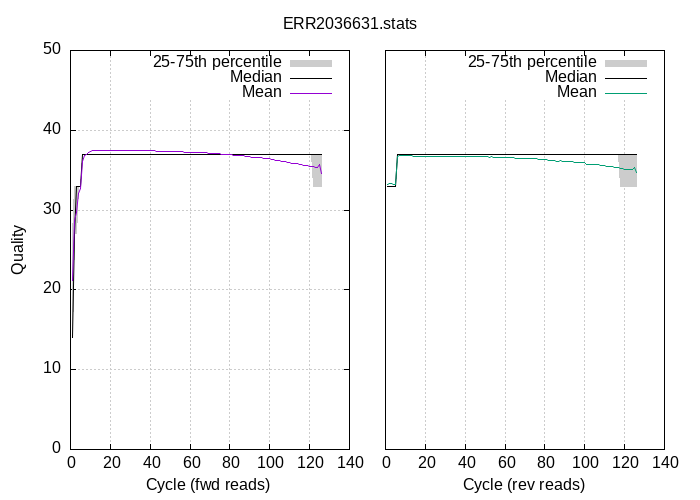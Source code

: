 
            set terminal png size 700,500 truecolor
            set output "ERR2036631-quals2.png"
            set grid xtics ytics y2tics back lc rgb "#cccccc"
            set multiplot
             set rmargin 0; set lmargin 0; set tmargin 0; set bmargin 0; set origin 0.1,0.1; set size 0.4,0.8
            set yrange [0:50]
            set ylabel "Quality"
            set xlabel "Cycle (fwd reads)"
            plot '-' using 1:2:3 with filledcurve lt 1 lc rgb "#cccccc" t '25-75th percentile' , '-' using 1:2 with lines lc rgb "#000000" t 'Median', '-' using 1:2 with lines lt 1 t 'Mean'
        1	14	27
2	27	33
3	27	33
4	33	33
5	33	33
6	37	37
7	37	37
8	37	37
9	37	37
10	37	37
11	37	37
12	37	37
13	37	37
14	37	37
15	37	37
16	37	37
17	37	37
18	37	37
19	37	37
20	37	37
21	37	37
22	37	37
23	37	37
24	37	37
25	37	37
26	37	37
27	37	37
28	37	37
29	37	37
30	37	37
31	37	37
32	37	37
33	37	37
34	37	37
35	37	37
36	37	37
37	37	37
38	37	37
39	37	37
40	37	37
41	37	37
42	37	37
43	37	37
44	37	37
45	37	37
46	37	37
47	37	37
48	37	37
49	37	37
50	37	37
51	37	37
52	37	37
53	37	37
54	37	37
55	37	37
56	37	37
57	37	37
58	37	37
59	37	37
60	37	37
61	37	37
62	37	37
63	37	37
64	37	37
65	37	37
66	37	37
67	37	37
68	37	37
69	37	37
70	37	37
71	37	37
72	37	37
73	37	37
74	37	37
75	37	37
76	37	37
77	37	37
78	37	37
79	37	37
80	37	37
81	37	37
82	37	37
83	37	37
84	37	37
85	37	37
86	37	37
87	37	37
88	37	37
89	37	37
90	37	37
91	37	37
92	37	37
93	37	37
94	37	37
95	37	37
96	37	37
97	37	37
98	37	37
99	37	37
100	37	37
101	37	37
102	37	37
103	37	37
104	37	37
105	37	37
106	37	37
107	37	37
108	37	37
109	37	37
110	37	37
111	37	37
112	37	37
113	37	37
114	37	37
115	37	37
116	37	37
117	37	37
118	37	37
119	37	37
120	37	37
121	37	37
122	33	37
123	33	37
124	33	37
125	33	37
126	33	37
end
1	14
2	27
3	33
4	33
5	33
6	37
7	37
8	37
9	37
10	37
11	37
12	37
13	37
14	37
15	37
16	37
17	37
18	37
19	37
20	37
21	37
22	37
23	37
24	37
25	37
26	37
27	37
28	37
29	37
30	37
31	37
32	37
33	37
34	37
35	37
36	37
37	37
38	37
39	37
40	37
41	37
42	37
43	37
44	37
45	37
46	37
47	37
48	37
49	37
50	37
51	37
52	37
53	37
54	37
55	37
56	37
57	37
58	37
59	37
60	37
61	37
62	37
63	37
64	37
65	37
66	37
67	37
68	37
69	37
70	37
71	37
72	37
73	37
74	37
75	37
76	37
77	37
78	37
79	37
80	37
81	37
82	37
83	37
84	37
85	37
86	37
87	37
88	37
89	37
90	37
91	37
92	37
93	37
94	37
95	37
96	37
97	37
98	37
99	37
100	37
101	37
102	37
103	37
104	37
105	37
106	37
107	37
108	37
109	37
110	37
111	37
112	37
113	37
114	37
115	37
116	37
117	37
118	37
119	37
120	37
121	37
122	37
123	37
124	37
125	37
126	37
end
1	21.12
2	28.70
3	29.67
4	32.09
5	32.70
6	36.07
7	36.90
8	36.93
9	37.27
10	37.38
11	37.47
12	37.47
13	37.49
14	37.50
15	37.49
16	37.49
17	37.51
18	37.51
19	37.52
20	37.49
21	37.51
22	37.52
23	37.52
24	37.52
25	37.51
26	37.50
27	37.45
28	37.48
29	37.45
30	37.41
31	37.45
32	37.45
33	37.46
34	37.46
35	37.45
36	37.45
37	37.44
38	37.43
39	37.43
40	37.42
41	37.42
42	37.41
43	37.38
44	37.37
45	37.39
46	37.38
47	37.38
48	37.37
49	37.36
50	37.35
51	37.34
52	37.32
53	37.30
54	37.30
55	37.30
56	37.29
57	37.26
58	37.25
59	37.25
60	37.25
61	37.22
62	37.21
63	37.20
64	37.21
65	37.19
66	37.19
67	37.17
68	37.17
69	37.14
70	37.13
71	37.11
72	37.10
73	37.08
74	37.07
75	37.06
76	37.02
77	37.00
78	36.97
79	36.96
80	36.94
81	36.92
82	36.82
83	36.86
84	36.87
85	36.83
86	36.81
87	36.82
88	36.76
89	36.73
90	36.68
91	36.64
92	36.62
93	36.61
94	36.56
95	36.55
96	36.54
97	36.49
98	36.46
99	36.42
100	36.42
101	36.40
102	36.32
103	36.20
104	36.21
105	36.17
106	36.12
107	36.11
108	36.06
109	36.01
110	35.95
111	35.87
112	35.84
113	35.82
114	35.80
115	35.74
116	35.68
117	35.63
118	35.63
119	35.57
120	35.51
121	35.49
122	35.43
123	35.35
124	35.38
125	35.66
126	34.64
end

                set origin 0.55,0.1
                set size 0.4,0.8
                unset ytics
                set y2tics mirror
                set yrange [0:50]
                unset ylabel
                set xlabel "Cycle (rev reads)"
                set label "ERR2036631.stats" at screen 0.5,0.95 center noenhanced
                plot '-' using 1:2:3 with filledcurve lt 1 lc rgb "#cccccc" t '25-75th percentile' , '-' using 1:2 with lines lc rgb "#000000" t 'Median', '-' using 1:2 with lines lt 2 t 'Mean'
            1	33	33
2	33	33
3	33	33
4	33	33
5	33	33
6	37	37
7	37	37
8	37	37
9	37	37
10	37	37
11	37	37
12	37	37
13	37	37
14	37	37
15	37	37
16	37	37
17	37	37
18	37	37
19	37	37
20	37	37
21	37	37
22	37	37
23	37	37
24	37	37
25	37	37
26	37	37
27	37	37
28	37	37
29	37	37
30	37	37
31	37	37
32	37	37
33	37	37
34	37	37
35	37	37
36	37	37
37	37	37
38	37	37
39	37	37
40	37	37
41	37	37
42	37	37
43	37	37
44	37	37
45	37	37
46	37	37
47	37	37
48	37	37
49	37	37
50	37	37
51	37	37
52	37	37
53	37	37
54	37	37
55	37	37
56	37	37
57	37	37
58	37	37
59	37	37
60	37	37
61	37	37
62	37	37
63	37	37
64	37	37
65	37	37
66	37	37
67	37	37
68	37	37
69	37	37
70	37	37
71	37	37
72	37	37
73	37	37
74	37	37
75	37	37
76	37	37
77	37	37
78	37	37
79	37	37
80	37	37
81	37	37
82	37	37
83	37	37
84	37	37
85	37	37
86	37	37
87	37	37
88	37	37
89	37	37
90	37	37
91	37	37
92	37	37
93	37	37
94	37	37
95	37	37
96	37	37
97	37	37
98	37	37
99	37	37
100	37	37
101	37	37
102	37	37
103	37	37
104	37	37
105	37	37
106	37	37
107	37	37
108	37	37
109	37	37
110	37	37
111	37	37
112	37	37
113	37	37
114	37	37
115	37	37
116	37	37
117	37	37
118	33	37
119	33	37
120	33	37
121	33	37
122	33	37
123	33	37
124	33	37
125	33	37
126	33	37
end
1	33
2	33
3	33
4	33
5	33
6	37
7	37
8	37
9	37
10	37
11	37
12	37
13	37
14	37
15	37
16	37
17	37
18	37
19	37
20	37
21	37
22	37
23	37
24	37
25	37
26	37
27	37
28	37
29	37
30	37
31	37
32	37
33	37
34	37
35	37
36	37
37	37
38	37
39	37
40	37
41	37
42	37
43	37
44	37
45	37
46	37
47	37
48	37
49	37
50	37
51	37
52	37
53	37
54	37
55	37
56	37
57	37
58	37
59	37
60	37
61	37
62	37
63	37
64	37
65	37
66	37
67	37
68	37
69	37
70	37
71	37
72	37
73	37
74	37
75	37
76	37
77	37
78	37
79	37
80	37
81	37
82	37
83	37
84	37
85	37
86	37
87	37
88	37
89	37
90	37
91	37
92	37
93	37
94	37
95	37
96	37
97	37
98	37
99	37
100	37
101	37
102	37
103	37
104	37
105	37
106	37
107	37
108	37
109	37
110	37
111	37
112	37
113	37
114	37
115	37
116	37
117	37
118	37
119	37
120	37
121	37
122	37
123	37
124	37
125	37
126	37
end
1	33.27
2	33.29
3	33.32
4	33.27
5	33.27
6	36.74
7	36.83
8	36.80
9	36.81
10	36.83
11	36.83
12	36.84
13	36.81
14	36.77
15	36.76
16	36.74
17	36.75
18	36.73
19	36.75
20	36.77
21	36.74
22	36.75
23	36.70
24	36.70
25	36.72
26	36.71
27	36.69
28	36.67
29	36.69
30	36.75
31	36.76
32	36.76
33	36.76
34	36.74
35	36.73
36	36.72
37	36.70
38	36.71
39	36.72
40	36.72
41	36.73
42	36.71
43	36.71
44	36.72
45	36.72
46	36.70
47	36.71
48	36.70
49	36.69
50	36.67
51	36.67
52	36.65
53	36.66
54	36.64
55	36.65
56	36.64
57	36.65
58	36.65
59	36.64
60	36.60
61	36.59
62	36.58
63	36.57
64	36.53
65	36.51
66	36.51
67	36.52
68	36.51
69	36.51
70	36.50
71	36.49
72	36.47
73	36.44
74	36.44
75	36.44
76	36.41
77	36.38
78	36.38
79	36.36
80	36.33
81	36.30
82	36.24
83	36.19
84	36.18
85	36.20
86	36.13
87	36.15
88	36.16
89	36.13
90	36.14
91	36.14
92	36.10
93	36.05
94	36.04
95	35.97
96	35.99
97	35.97
98	35.92
99	35.91
100	35.91
101	35.73
102	35.77
103	35.75
104	35.73
105	35.73
106	35.70
107	35.67
108	35.65
109	35.61
110	35.59
111	35.51
112	35.51
113	35.47
114	35.45
115	35.37
116	35.36
117	35.30
118	35.22
119	35.18
120	35.15
121	35.11
122	35.07
123	35.05
124	35.09
125	35.35
126	34.65
end
